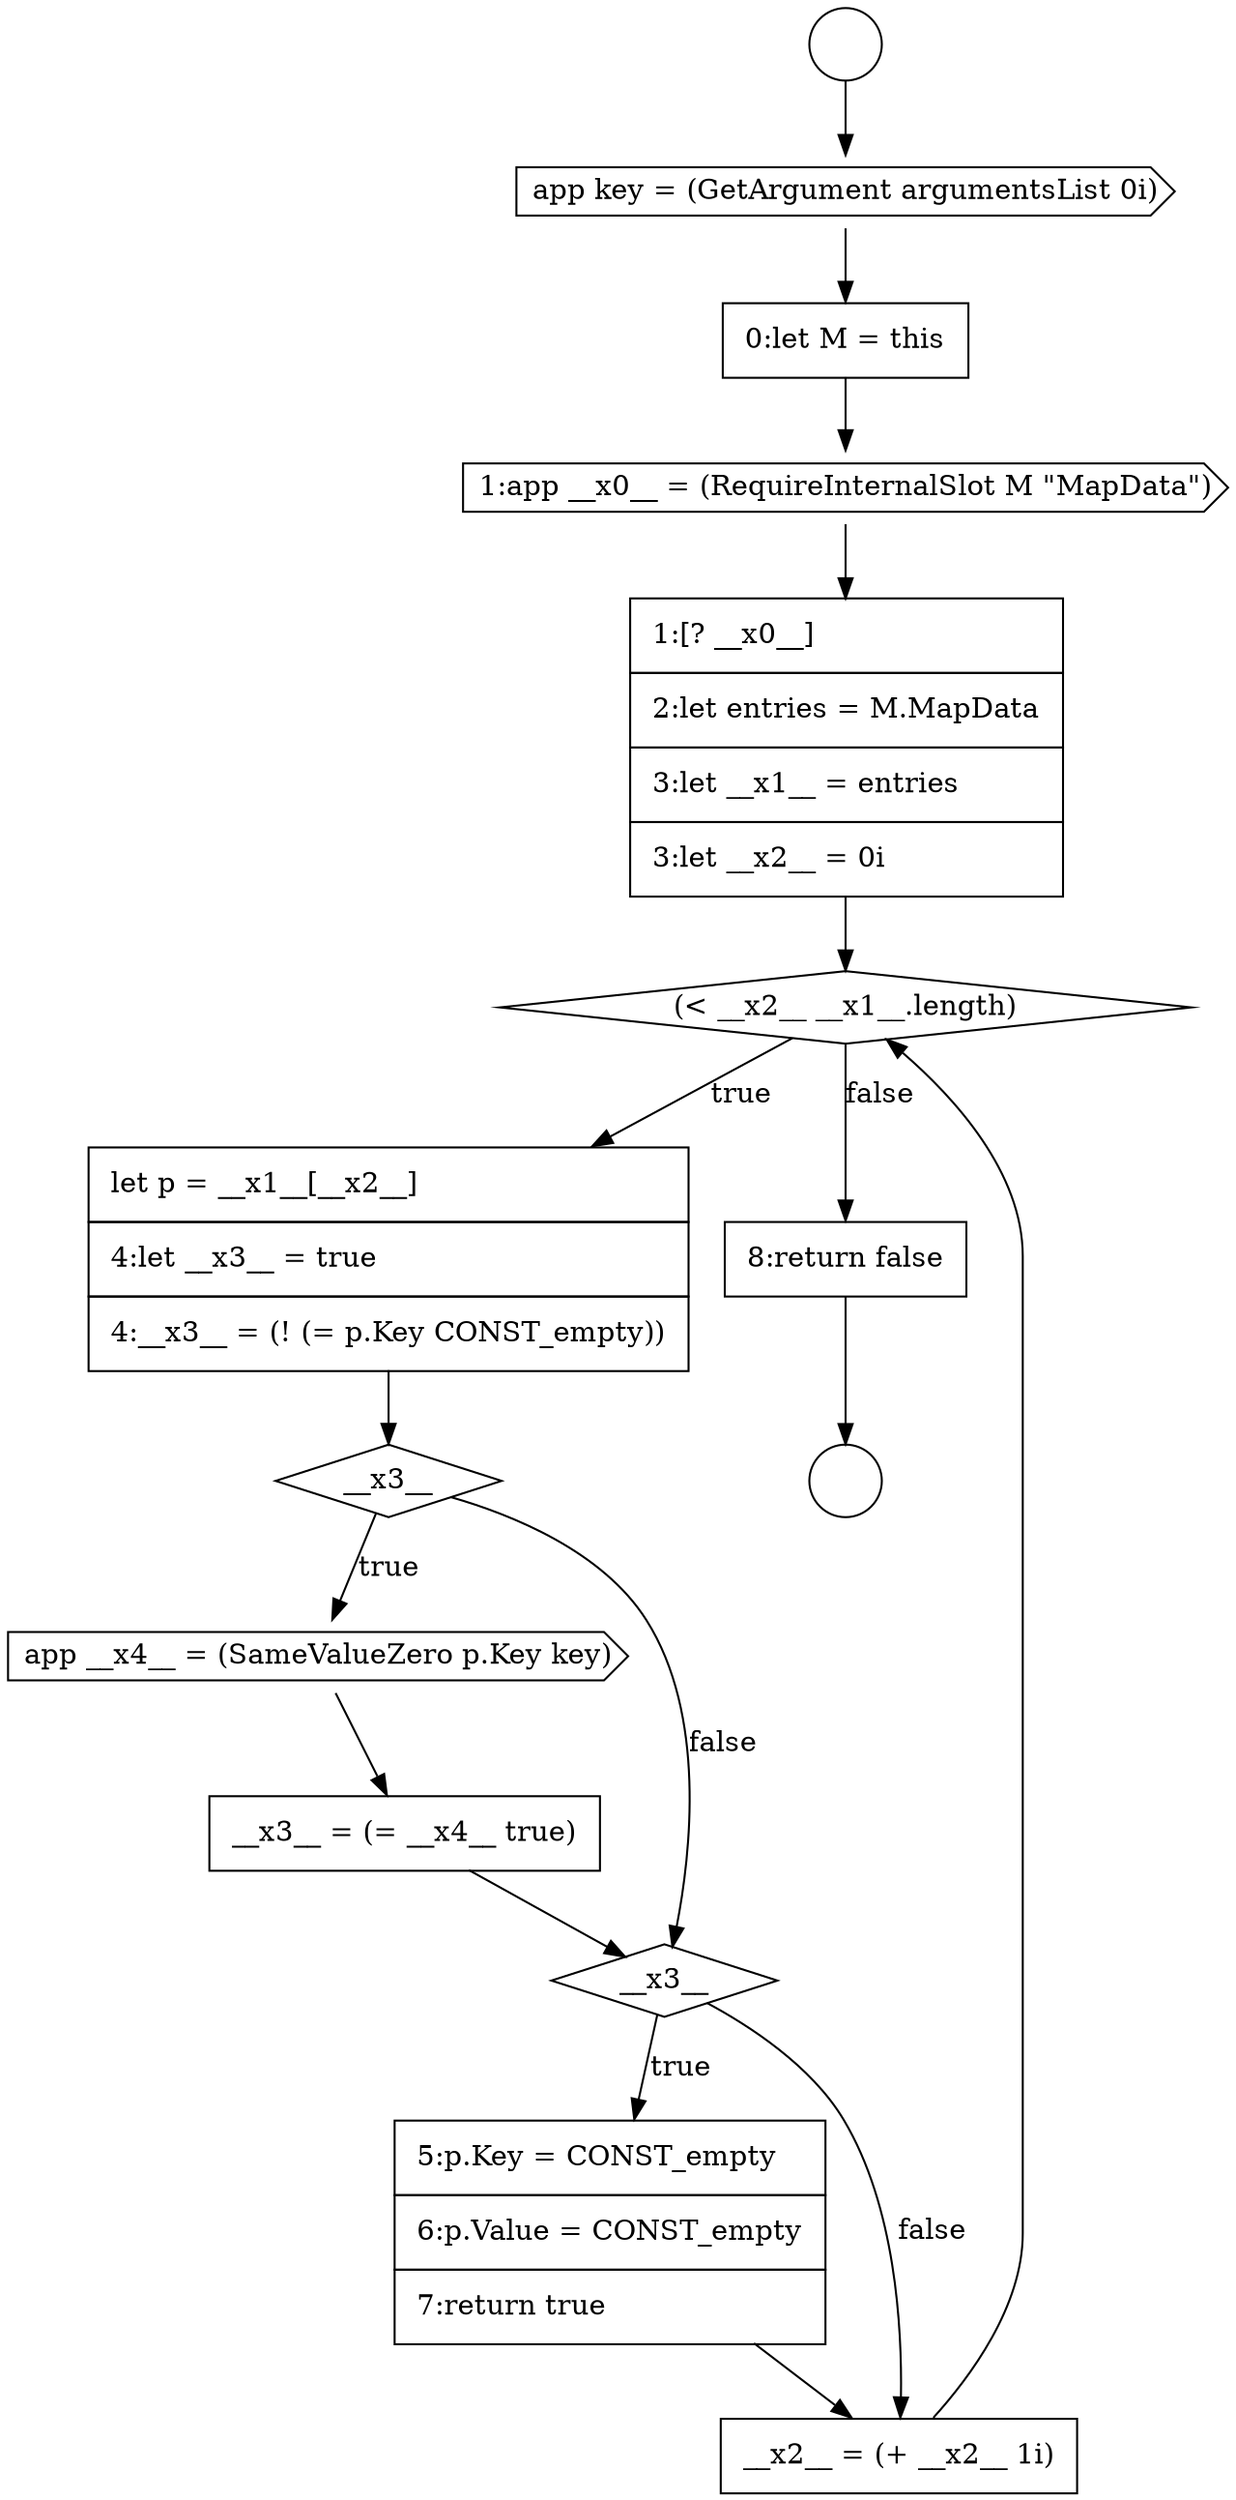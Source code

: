 digraph {
  node16972 [shape=cds, label=<<font color="black">app key = (GetArgument argumentsList 0i)</font>> color="black" fillcolor="white" style=filled]
  node16982 [shape=none, margin=0, label=<<font color="black">
    <table border="0" cellborder="1" cellspacing="0" cellpadding="10">
      <tr><td align="left">5:p.Key = CONST_empty</td></tr>
      <tr><td align="left">6:p.Value = CONST_empty</td></tr>
      <tr><td align="left">7:return true</td></tr>
    </table>
  </font>> color="black" fillcolor="white" style=filled]
  node16979 [shape=cds, label=<<font color="black">app __x4__ = (SameValueZero p.Key key)</font>> color="black" fillcolor="white" style=filled]
  node16976 [shape=diamond, label=<<font color="black">(&lt; __x2__ __x1__.length)</font>> color="black" fillcolor="white" style=filled]
  node16978 [shape=diamond, label=<<font color="black">__x3__</font>> color="black" fillcolor="white" style=filled]
  node16973 [shape=none, margin=0, label=<<font color="black">
    <table border="0" cellborder="1" cellspacing="0" cellpadding="10">
      <tr><td align="left">0:let M = this</td></tr>
    </table>
  </font>> color="black" fillcolor="white" style=filled]
  node16981 [shape=diamond, label=<<font color="black">__x3__</font>> color="black" fillcolor="white" style=filled]
  node16977 [shape=none, margin=0, label=<<font color="black">
    <table border="0" cellborder="1" cellspacing="0" cellpadding="10">
      <tr><td align="left">let p = __x1__[__x2__]</td></tr>
      <tr><td align="left">4:let __x3__ = true</td></tr>
      <tr><td align="left">4:__x3__ = (! (= p.Key CONST_empty))</td></tr>
    </table>
  </font>> color="black" fillcolor="white" style=filled]
  node16984 [shape=none, margin=0, label=<<font color="black">
    <table border="0" cellborder="1" cellspacing="0" cellpadding="10">
      <tr><td align="left">8:return false</td></tr>
    </table>
  </font>> color="black" fillcolor="white" style=filled]
  node16970 [shape=circle label=" " color="black" fillcolor="white" style=filled]
  node16980 [shape=none, margin=0, label=<<font color="black">
    <table border="0" cellborder="1" cellspacing="0" cellpadding="10">
      <tr><td align="left">__x3__ = (= __x4__ true)</td></tr>
    </table>
  </font>> color="black" fillcolor="white" style=filled]
  node16974 [shape=cds, label=<<font color="black">1:app __x0__ = (RequireInternalSlot M &quot;MapData&quot;)</font>> color="black" fillcolor="white" style=filled]
  node16983 [shape=none, margin=0, label=<<font color="black">
    <table border="0" cellborder="1" cellspacing="0" cellpadding="10">
      <tr><td align="left">__x2__ = (+ __x2__ 1i)</td></tr>
    </table>
  </font>> color="black" fillcolor="white" style=filled]
  node16975 [shape=none, margin=0, label=<<font color="black">
    <table border="0" cellborder="1" cellspacing="0" cellpadding="10">
      <tr><td align="left">1:[? __x0__]</td></tr>
      <tr><td align="left">2:let entries = M.MapData</td></tr>
      <tr><td align="left">3:let __x1__ = entries</td></tr>
      <tr><td align="left">3:let __x2__ = 0i</td></tr>
    </table>
  </font>> color="black" fillcolor="white" style=filled]
  node16971 [shape=circle label=" " color="black" fillcolor="white" style=filled]
  node16974 -> node16975 [ color="black"]
  node16970 -> node16972 [ color="black"]
  node16973 -> node16974 [ color="black"]
  node16976 -> node16977 [label=<<font color="black">true</font>> color="black"]
  node16976 -> node16984 [label=<<font color="black">false</font>> color="black"]
  node16980 -> node16981 [ color="black"]
  node16981 -> node16982 [label=<<font color="black">true</font>> color="black"]
  node16981 -> node16983 [label=<<font color="black">false</font>> color="black"]
  node16978 -> node16979 [label=<<font color="black">true</font>> color="black"]
  node16978 -> node16981 [label=<<font color="black">false</font>> color="black"]
  node16979 -> node16980 [ color="black"]
  node16984 -> node16971 [ color="black"]
  node16975 -> node16976 [ color="black"]
  node16982 -> node16983 [ color="black"]
  node16972 -> node16973 [ color="black"]
  node16977 -> node16978 [ color="black"]
  node16983 -> node16976 [ color="black"]
}
